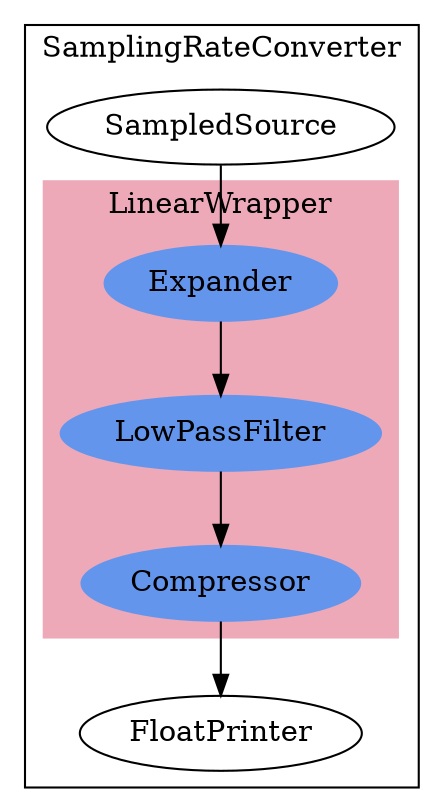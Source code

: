 digraph streamit {
subgraph cluster_node1 {
 label="SamplingRateConverter";
node2 [ label="SampledSource" ]
subgraph cluster_node3 {
 color=pink2;
 style=filled;
 label="LinearWrapper\n";
node4 [ color=cornflowerblue, style=filled, label="Expander" ]
node5 [ color=cornflowerblue, style=filled, label="LowPassFilter" ]
node4 -> node5
node6 [ color=cornflowerblue, style=filled, label="Compressor" ]
node5 -> node6
}
node2 -> node4
node7 [ label="FloatPrinter" ]
node6 -> node7
}
}
